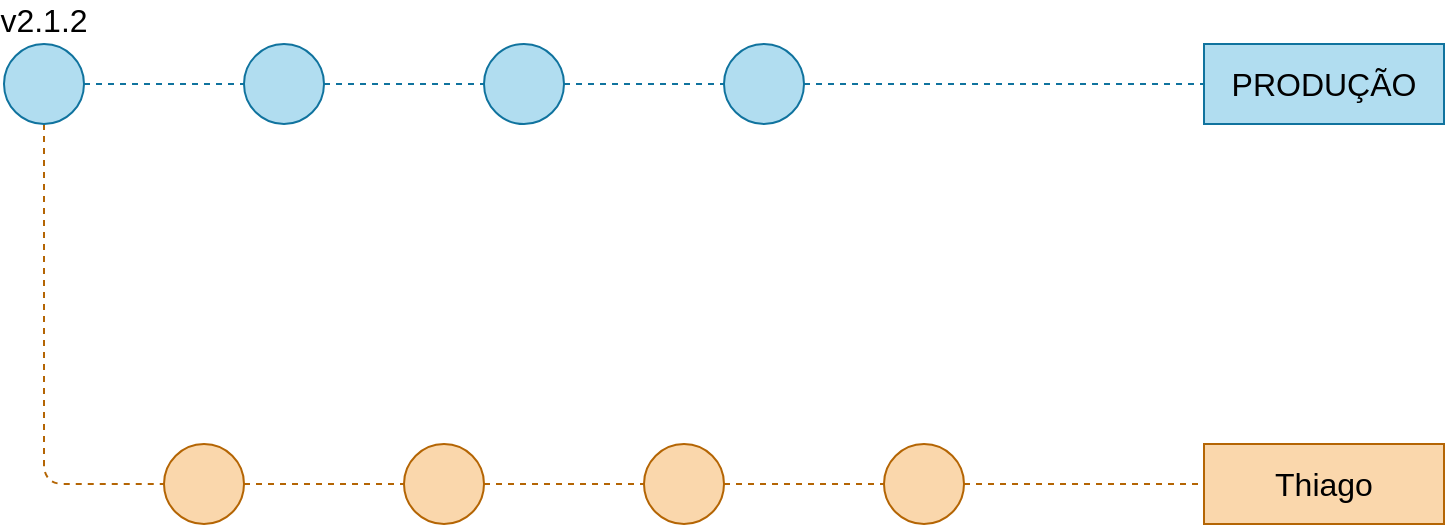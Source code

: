 <mxfile version="28.2.3">
  <diagram name="Página-1" id="0lFC8JYQDPyYa-0Zj6cP">
    <mxGraphModel dx="1982" dy="771" grid="1" gridSize="10" guides="1" tooltips="1" connect="1" arrows="1" fold="1" page="1" pageScale="1" pageWidth="827" pageHeight="1169" math="0" shadow="0">
      <root>
        <mxCell id="0" />
        <mxCell id="1" parent="0" />
        <mxCell id="Hf0nUSn8OMHUZp1qof5B-4" value="" style="edgeStyle=orthogonalEdgeStyle;rounded=1;orthogonalLoop=1;jettySize=auto;html=1;fontFamily=Helvetica;fontSize=16;fontColor=default;fontStyle=0;labelBackgroundColor=none;curved=0;endArrow=none;endFill=0;dashed=1;fillColor=#b1ddf0;strokeColor=#10739e;" parent="1" source="Hf0nUSn8OMHUZp1qof5B-1" target="Hf0nUSn8OMHUZp1qof5B-3" edge="1">
          <mxGeometry relative="1" as="geometry" />
        </mxCell>
        <mxCell id="Hf0nUSn8OMHUZp1qof5B-17" style="edgeStyle=orthogonalEdgeStyle;shape=connector;curved=0;rounded=1;orthogonalLoop=1;jettySize=auto;html=1;entryX=0;entryY=0.5;entryDx=0;entryDy=0;dashed=1;strokeColor=#b46504;align=center;verticalAlign=middle;fontFamily=Helvetica;fontSize=16;fontColor=default;fontStyle=0;labelBackgroundColor=none;endArrow=none;endFill=0;fillColor=#fad7ac;" parent="1" source="Hf0nUSn8OMHUZp1qof5B-1" target="Hf0nUSn8OMHUZp1qof5B-16" edge="1">
          <mxGeometry relative="1" as="geometry">
            <Array as="points">
              <mxPoint x="-380" y="540" />
            </Array>
          </mxGeometry>
        </mxCell>
        <mxCell id="Hf0nUSn8OMHUZp1qof5B-1" value="v2.1.2" style="ellipse;whiteSpace=wrap;html=1;aspect=fixed;fillColor=#b1ddf0;strokeColor=#10739e;labelPosition=center;verticalLabelPosition=top;align=center;verticalAlign=bottom;fontStyle=0;labelBackgroundColor=none;fontSize=16;" parent="1" vertex="1">
          <mxGeometry x="-400" y="320" width="40" height="40" as="geometry" />
        </mxCell>
        <mxCell id="Hf0nUSn8OMHUZp1qof5B-10" value="" style="edgeStyle=orthogonalEdgeStyle;shape=connector;curved=0;rounded=1;orthogonalLoop=1;jettySize=auto;html=1;dashed=1;strokeColor=#10739e;align=center;verticalAlign=middle;fontFamily=Helvetica;fontSize=16;fontColor=default;fontStyle=0;labelBackgroundColor=none;endArrow=none;endFill=0;fillColor=#b1ddf0;" parent="1" source="Hf0nUSn8OMHUZp1qof5B-3" target="Hf0nUSn8OMHUZp1qof5B-9" edge="1">
          <mxGeometry relative="1" as="geometry" />
        </mxCell>
        <mxCell id="Hf0nUSn8OMHUZp1qof5B-3" value="" style="ellipse;whiteSpace=wrap;html=1;aspect=fixed;fillColor=#b1ddf0;strokeColor=#10739e;labelPosition=center;verticalLabelPosition=top;align=center;verticalAlign=bottom;fontStyle=0;labelBackgroundColor=none;fontSize=16;" parent="1" vertex="1">
          <mxGeometry x="-280" y="320" width="40" height="40" as="geometry" />
        </mxCell>
        <mxCell id="Hf0nUSn8OMHUZp1qof5B-12" value="" style="edgeStyle=orthogonalEdgeStyle;shape=connector;curved=0;rounded=1;orthogonalLoop=1;jettySize=auto;html=1;dashed=1;strokeColor=#10739e;align=center;verticalAlign=middle;fontFamily=Helvetica;fontSize=16;fontColor=default;fontStyle=0;labelBackgroundColor=none;endArrow=none;endFill=0;fillColor=#b1ddf0;" parent="1" source="Hf0nUSn8OMHUZp1qof5B-9" target="Hf0nUSn8OMHUZp1qof5B-11" edge="1">
          <mxGeometry relative="1" as="geometry" />
        </mxCell>
        <mxCell id="Hf0nUSn8OMHUZp1qof5B-9" value="" style="ellipse;whiteSpace=wrap;html=1;aspect=fixed;fillColor=#b1ddf0;strokeColor=#10739e;labelPosition=center;verticalLabelPosition=top;align=center;verticalAlign=bottom;fontStyle=0;labelBackgroundColor=none;fontSize=16;" parent="1" vertex="1">
          <mxGeometry x="-160" y="320" width="40" height="40" as="geometry" />
        </mxCell>
        <mxCell id="Hf0nUSn8OMHUZp1qof5B-14" value="" style="edgeStyle=orthogonalEdgeStyle;shape=connector;curved=0;rounded=1;orthogonalLoop=1;jettySize=auto;html=1;dashed=1;strokeColor=#10739e;align=center;verticalAlign=middle;fontFamily=Helvetica;fontSize=16;fontColor=default;fontStyle=0;labelBackgroundColor=none;endArrow=none;endFill=0;fillColor=#b1ddf0;" parent="1" source="Hf0nUSn8OMHUZp1qof5B-11" target="Hf0nUSn8OMHUZp1qof5B-13" edge="1">
          <mxGeometry relative="1" as="geometry" />
        </mxCell>
        <mxCell id="Hf0nUSn8OMHUZp1qof5B-11" value="" style="ellipse;whiteSpace=wrap;html=1;aspect=fixed;fillColor=#b1ddf0;strokeColor=#10739e;labelPosition=center;verticalLabelPosition=top;align=center;verticalAlign=bottom;fontStyle=0;labelBackgroundColor=none;fontSize=16;" parent="1" vertex="1">
          <mxGeometry x="-40" y="320" width="40" height="40" as="geometry" />
        </mxCell>
        <mxCell id="Hf0nUSn8OMHUZp1qof5B-13" value="PRODUÇÃO" style="whiteSpace=wrap;html=1;fontSize=16;verticalAlign=middle;fillColor=#b1ddf0;strokeColor=#10739e;fontStyle=0;labelBackgroundColor=none;" parent="1" vertex="1">
          <mxGeometry x="200" y="320" width="120" height="40" as="geometry" />
        </mxCell>
        <mxCell id="Hf0nUSn8OMHUZp1qof5B-19" value="" style="edgeStyle=orthogonalEdgeStyle;shape=connector;curved=0;rounded=1;orthogonalLoop=1;jettySize=auto;html=1;dashed=1;strokeColor=#b46504;align=center;verticalAlign=middle;fontFamily=Helvetica;fontSize=16;fontColor=default;fontStyle=0;labelBackgroundColor=none;endArrow=none;endFill=0;fillColor=#fad7ac;" parent="1" source="Hf0nUSn8OMHUZp1qof5B-16" target="Hf0nUSn8OMHUZp1qof5B-18" edge="1">
          <mxGeometry relative="1" as="geometry" />
        </mxCell>
        <mxCell id="Hf0nUSn8OMHUZp1qof5B-16" value="" style="ellipse;whiteSpace=wrap;html=1;aspect=fixed;fillColor=#fad7ac;strokeColor=#b46504;labelPosition=center;verticalLabelPosition=top;align=center;verticalAlign=bottom;fontStyle=0;labelBackgroundColor=none;fontSize=16;" parent="1" vertex="1">
          <mxGeometry x="-320" y="520" width="40" height="40" as="geometry" />
        </mxCell>
        <mxCell id="Hf0nUSn8OMHUZp1qof5B-21" value="" style="edgeStyle=orthogonalEdgeStyle;shape=connector;curved=0;rounded=1;orthogonalLoop=1;jettySize=auto;html=1;dashed=1;strokeColor=#b46504;align=center;verticalAlign=middle;fontFamily=Helvetica;fontSize=16;fontColor=default;fontStyle=0;labelBackgroundColor=none;endArrow=none;endFill=0;fillColor=#fad7ac;" parent="1" source="Hf0nUSn8OMHUZp1qof5B-18" target="Hf0nUSn8OMHUZp1qof5B-20" edge="1">
          <mxGeometry relative="1" as="geometry" />
        </mxCell>
        <mxCell id="Hf0nUSn8OMHUZp1qof5B-18" value="" style="ellipse;whiteSpace=wrap;html=1;aspect=fixed;fillColor=#fad7ac;strokeColor=#b46504;labelPosition=center;verticalLabelPosition=top;align=center;verticalAlign=bottom;fontStyle=0;labelBackgroundColor=none;fontSize=16;" parent="1" vertex="1">
          <mxGeometry x="-200" y="520" width="40" height="40" as="geometry" />
        </mxCell>
        <mxCell id="Hf0nUSn8OMHUZp1qof5B-23" value="" style="edgeStyle=orthogonalEdgeStyle;shape=connector;curved=0;rounded=1;orthogonalLoop=1;jettySize=auto;html=1;dashed=1;strokeColor=#b46504;align=center;verticalAlign=middle;fontFamily=Helvetica;fontSize=16;fontColor=default;fontStyle=0;labelBackgroundColor=none;endArrow=none;endFill=0;fillColor=#fad7ac;" parent="1" source="Hf0nUSn8OMHUZp1qof5B-20" target="Hf0nUSn8OMHUZp1qof5B-22" edge="1">
          <mxGeometry relative="1" as="geometry" />
        </mxCell>
        <mxCell id="Hf0nUSn8OMHUZp1qof5B-20" value="" style="ellipse;whiteSpace=wrap;html=1;aspect=fixed;fillColor=#fad7ac;strokeColor=#b46504;labelPosition=center;verticalLabelPosition=top;align=center;verticalAlign=bottom;fontStyle=0;labelBackgroundColor=none;fontSize=16;" parent="1" vertex="1">
          <mxGeometry x="-80" y="520" width="40" height="40" as="geometry" />
        </mxCell>
        <mxCell id="Hf0nUSn8OMHUZp1qof5B-25" style="edgeStyle=orthogonalEdgeStyle;shape=connector;curved=0;rounded=1;orthogonalLoop=1;jettySize=auto;html=1;dashed=1;strokeColor=#b46504;align=center;verticalAlign=middle;fontFamily=Helvetica;fontSize=16;fontColor=default;fontStyle=0;labelBackgroundColor=none;endArrow=none;endFill=0;fillColor=#fad7ac;" parent="1" source="Hf0nUSn8OMHUZp1qof5B-22" target="Hf0nUSn8OMHUZp1qof5B-24" edge="1">
          <mxGeometry relative="1" as="geometry" />
        </mxCell>
        <mxCell id="Hf0nUSn8OMHUZp1qof5B-22" value="" style="ellipse;whiteSpace=wrap;html=1;aspect=fixed;fillColor=#fad7ac;strokeColor=#b46504;labelPosition=center;verticalLabelPosition=top;align=center;verticalAlign=bottom;fontStyle=0;labelBackgroundColor=none;fontSize=16;" parent="1" vertex="1">
          <mxGeometry x="40" y="520" width="40" height="40" as="geometry" />
        </mxCell>
        <mxCell id="Hf0nUSn8OMHUZp1qof5B-24" value="Thiago" style="whiteSpace=wrap;html=1;fontSize=16;verticalAlign=middle;fillColor=#fad7ac;strokeColor=#b46504;fontStyle=0;labelBackgroundColor=none;" parent="1" vertex="1">
          <mxGeometry x="200" y="520" width="120" height="40" as="geometry" />
        </mxCell>
      </root>
    </mxGraphModel>
  </diagram>
</mxfile>
